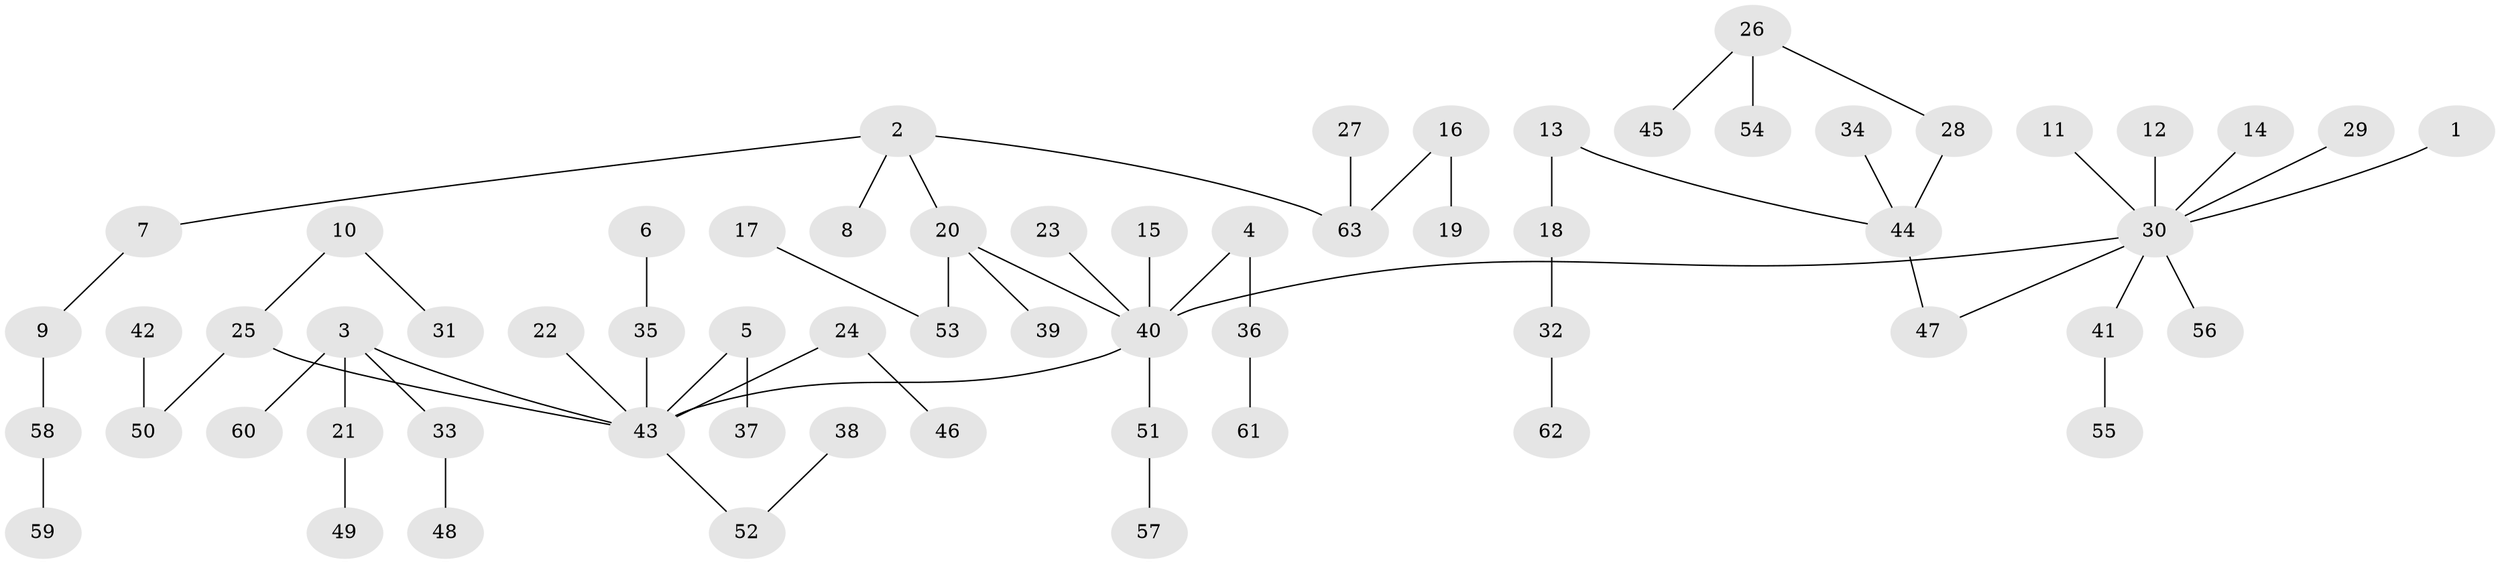 // original degree distribution, {8: 0.007936507936507936, 9: 0.007936507936507936, 6: 0.007936507936507936, 3: 0.1349206349206349, 10: 0.007936507936507936, 4: 0.07936507936507936, 1: 0.5317460317460317, 2: 0.21428571428571427, 5: 0.007936507936507936}
// Generated by graph-tools (version 1.1) at 2025/02/03/09/25 03:02:28]
// undirected, 63 vertices, 62 edges
graph export_dot {
graph [start="1"]
  node [color=gray90,style=filled];
  1;
  2;
  3;
  4;
  5;
  6;
  7;
  8;
  9;
  10;
  11;
  12;
  13;
  14;
  15;
  16;
  17;
  18;
  19;
  20;
  21;
  22;
  23;
  24;
  25;
  26;
  27;
  28;
  29;
  30;
  31;
  32;
  33;
  34;
  35;
  36;
  37;
  38;
  39;
  40;
  41;
  42;
  43;
  44;
  45;
  46;
  47;
  48;
  49;
  50;
  51;
  52;
  53;
  54;
  55;
  56;
  57;
  58;
  59;
  60;
  61;
  62;
  63;
  1 -- 30 [weight=1.0];
  2 -- 7 [weight=1.0];
  2 -- 8 [weight=1.0];
  2 -- 20 [weight=1.0];
  2 -- 63 [weight=1.0];
  3 -- 21 [weight=1.0];
  3 -- 33 [weight=1.0];
  3 -- 43 [weight=1.0];
  3 -- 60 [weight=1.0];
  4 -- 36 [weight=1.0];
  4 -- 40 [weight=1.0];
  5 -- 37 [weight=1.0];
  5 -- 43 [weight=1.0];
  6 -- 35 [weight=1.0];
  7 -- 9 [weight=1.0];
  9 -- 58 [weight=1.0];
  10 -- 25 [weight=1.0];
  10 -- 31 [weight=1.0];
  11 -- 30 [weight=1.0];
  12 -- 30 [weight=1.0];
  13 -- 18 [weight=1.0];
  13 -- 44 [weight=1.0];
  14 -- 30 [weight=1.0];
  15 -- 40 [weight=1.0];
  16 -- 19 [weight=1.0];
  16 -- 63 [weight=1.0];
  17 -- 53 [weight=1.0];
  18 -- 32 [weight=1.0];
  20 -- 39 [weight=1.0];
  20 -- 40 [weight=1.0];
  20 -- 53 [weight=1.0];
  21 -- 49 [weight=1.0];
  22 -- 43 [weight=1.0];
  23 -- 40 [weight=1.0];
  24 -- 43 [weight=1.0];
  24 -- 46 [weight=1.0];
  25 -- 43 [weight=1.0];
  25 -- 50 [weight=1.0];
  26 -- 28 [weight=1.0];
  26 -- 45 [weight=1.0];
  26 -- 54 [weight=1.0];
  27 -- 63 [weight=1.0];
  28 -- 44 [weight=1.0];
  29 -- 30 [weight=1.0];
  30 -- 40 [weight=1.0];
  30 -- 41 [weight=1.0];
  30 -- 47 [weight=1.0];
  30 -- 56 [weight=1.0];
  32 -- 62 [weight=1.0];
  33 -- 48 [weight=1.0];
  34 -- 44 [weight=1.0];
  35 -- 43 [weight=1.0];
  36 -- 61 [weight=1.0];
  38 -- 52 [weight=1.0];
  40 -- 43 [weight=1.0];
  40 -- 51 [weight=1.0];
  41 -- 55 [weight=1.0];
  42 -- 50 [weight=1.0];
  43 -- 52 [weight=1.0];
  44 -- 47 [weight=1.0];
  51 -- 57 [weight=1.0];
  58 -- 59 [weight=1.0];
}
